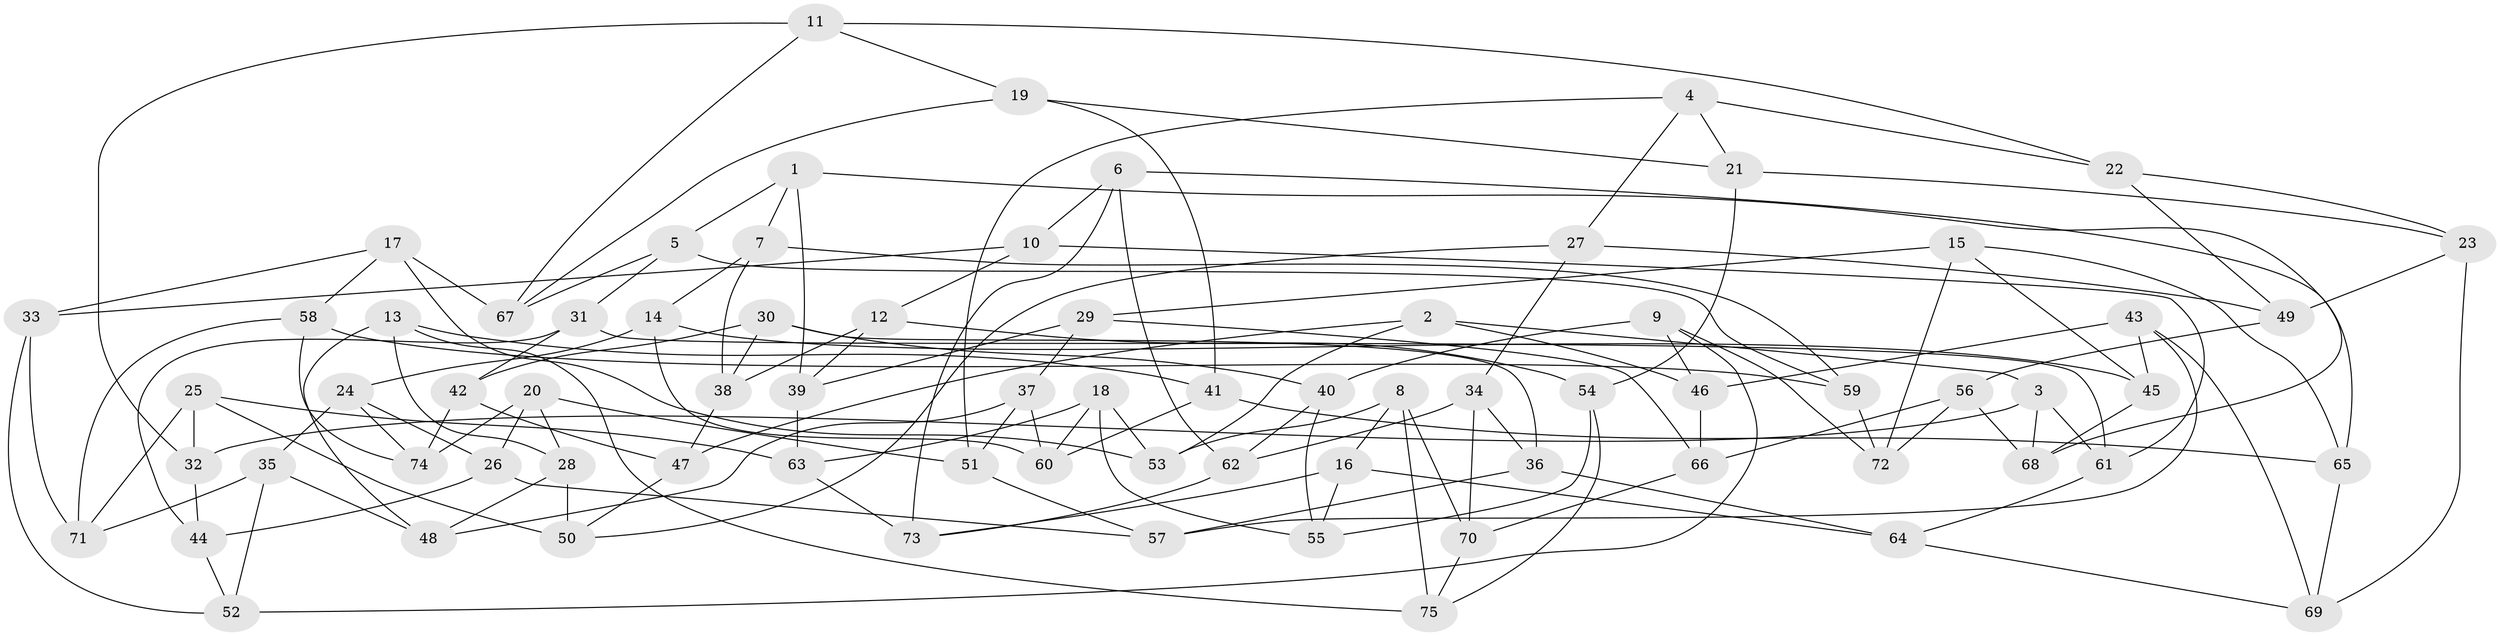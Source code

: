 // Generated by graph-tools (version 1.1) at 2025/26/03/09/25 03:26:52]
// undirected, 75 vertices, 150 edges
graph export_dot {
graph [start="1"]
  node [color=gray90,style=filled];
  1;
  2;
  3;
  4;
  5;
  6;
  7;
  8;
  9;
  10;
  11;
  12;
  13;
  14;
  15;
  16;
  17;
  18;
  19;
  20;
  21;
  22;
  23;
  24;
  25;
  26;
  27;
  28;
  29;
  30;
  31;
  32;
  33;
  34;
  35;
  36;
  37;
  38;
  39;
  40;
  41;
  42;
  43;
  44;
  45;
  46;
  47;
  48;
  49;
  50;
  51;
  52;
  53;
  54;
  55;
  56;
  57;
  58;
  59;
  60;
  61;
  62;
  63;
  64;
  65;
  66;
  67;
  68;
  69;
  70;
  71;
  72;
  73;
  74;
  75;
  1 -- 65;
  1 -- 39;
  1 -- 7;
  1 -- 5;
  2 -- 46;
  2 -- 53;
  2 -- 3;
  2 -- 47;
  3 -- 32;
  3 -- 61;
  3 -- 68;
  4 -- 51;
  4 -- 27;
  4 -- 21;
  4 -- 22;
  5 -- 67;
  5 -- 31;
  5 -- 59;
  6 -- 10;
  6 -- 62;
  6 -- 68;
  6 -- 73;
  7 -- 59;
  7 -- 14;
  7 -- 38;
  8 -- 53;
  8 -- 16;
  8 -- 70;
  8 -- 75;
  9 -- 72;
  9 -- 52;
  9 -- 40;
  9 -- 46;
  10 -- 33;
  10 -- 61;
  10 -- 12;
  11 -- 19;
  11 -- 22;
  11 -- 67;
  11 -- 32;
  12 -- 39;
  12 -- 38;
  12 -- 54;
  13 -- 41;
  13 -- 75;
  13 -- 28;
  13 -- 48;
  14 -- 24;
  14 -- 45;
  14 -- 60;
  15 -- 29;
  15 -- 45;
  15 -- 72;
  15 -- 65;
  16 -- 64;
  16 -- 55;
  16 -- 73;
  17 -- 33;
  17 -- 53;
  17 -- 67;
  17 -- 58;
  18 -- 60;
  18 -- 63;
  18 -- 53;
  18 -- 55;
  19 -- 67;
  19 -- 41;
  19 -- 21;
  20 -- 28;
  20 -- 26;
  20 -- 51;
  20 -- 74;
  21 -- 54;
  21 -- 23;
  22 -- 23;
  22 -- 49;
  23 -- 49;
  23 -- 69;
  24 -- 74;
  24 -- 35;
  24 -- 26;
  25 -- 63;
  25 -- 71;
  25 -- 50;
  25 -- 32;
  26 -- 57;
  26 -- 44;
  27 -- 49;
  27 -- 34;
  27 -- 50;
  28 -- 50;
  28 -- 48;
  29 -- 39;
  29 -- 66;
  29 -- 37;
  30 -- 36;
  30 -- 38;
  30 -- 40;
  30 -- 42;
  31 -- 61;
  31 -- 44;
  31 -- 42;
  32 -- 44;
  33 -- 52;
  33 -- 71;
  34 -- 62;
  34 -- 36;
  34 -- 70;
  35 -- 71;
  35 -- 52;
  35 -- 48;
  36 -- 57;
  36 -- 64;
  37 -- 60;
  37 -- 51;
  37 -- 48;
  38 -- 47;
  39 -- 63;
  40 -- 55;
  40 -- 62;
  41 -- 65;
  41 -- 60;
  42 -- 74;
  42 -- 47;
  43 -- 45;
  43 -- 46;
  43 -- 69;
  43 -- 57;
  44 -- 52;
  45 -- 68;
  46 -- 66;
  47 -- 50;
  49 -- 56;
  51 -- 57;
  54 -- 75;
  54 -- 55;
  56 -- 72;
  56 -- 68;
  56 -- 66;
  58 -- 74;
  58 -- 59;
  58 -- 71;
  59 -- 72;
  61 -- 64;
  62 -- 73;
  63 -- 73;
  64 -- 69;
  65 -- 69;
  66 -- 70;
  70 -- 75;
}
